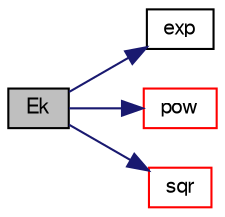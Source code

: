 digraph "Ek"
{
  bgcolor="transparent";
  edge [fontname="FreeSans",fontsize="10",labelfontname="FreeSans",labelfontsize="10"];
  node [fontname="FreeSans",fontsize="10",shape=record];
  rankdir="LR";
  Node131347 [label="Ek",height=0.2,width=0.4,color="black", fillcolor="grey75", style="filled", fontcolor="black"];
  Node131347 -> Node131348 [color="midnightblue",fontsize="10",style="solid",fontname="FreeSans"];
  Node131348 [label="exp",height=0.2,width=0.4,color="black",URL="$a21124.html#a12bca6c677fcf0977532179c3cb9bb89"];
  Node131347 -> Node131349 [color="midnightblue",fontsize="10",style="solid",fontname="FreeSans"];
  Node131349 [label="pow",height=0.2,width=0.4,color="red",URL="$a21124.html#a7500c8e9d27a442adc75e287de074c7c"];
  Node131347 -> Node131353 [color="midnightblue",fontsize="10",style="solid",fontname="FreeSans"];
  Node131353 [label="sqr",height=0.2,width=0.4,color="red",URL="$a21124.html#a277dc11c581d53826ab5090b08f3b17b"];
}
